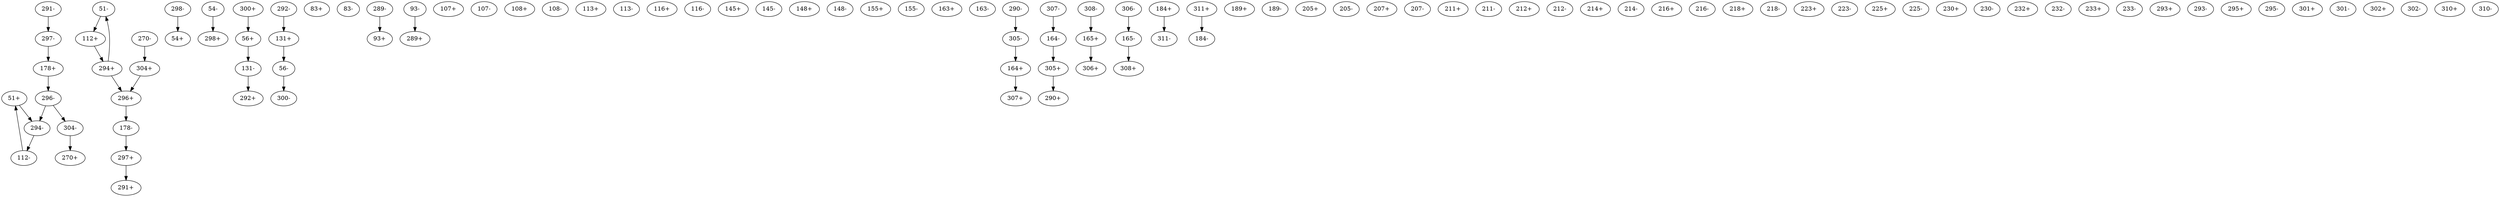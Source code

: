 digraph adj {
graph [k=96]
edge [d=-95]
"51+" [l=1668]
"51-" [l=1668]
"54+" [l=1042]
"54-" [l=1042]
"56+" [l=6500]
"56-" [l=6500]
"83+" [l=191]
"83-" [l=191]
"93+" [l=187]
"93-" [l=187]
"107+" [l=376]
"107-" [l=376]
"108+" [l=428]
"108-" [l=428]
"112+" [l=383]
"112-" [l=383]
"113+" [l=555]
"113-" [l=555]
"116+" [l=189]
"116-" [l=189]
"131+" [l=191]
"131-" [l=191]
"145+" [l=131]
"145-" [l=131]
"148+" [l=101]
"148-" [l=101]
"155+" [l=111]
"155-" [l=111]
"163+" [l=111]
"163-" [l=111]
"164+" [l=205]
"164-" [l=205]
"165+" [l=371]
"165-" [l=371]
"178+" [l=293]
"178-" [l=293]
"184+" [l=430]
"184-" [l=430]
"189+" [l=191]
"189-" [l=191]
"205+" [l=191]
"205-" [l=191]
"207+" [l=191]
"207-" [l=191]
"211+" [l=191]
"211-" [l=191]
"212+" [l=162]
"212-" [l=162]
"214+" [l=191]
"214-" [l=191]
"216+" [l=170]
"216-" [l=170]
"218+" [l=191]
"218-" [l=191]
"223+" [l=118]
"223-" [l=118]
"225+" [l=115]
"225-" [l=115]
"230+" [l=166]
"230-" [l=166]
"232+" [l=147]
"232-" [l=147]
"233+" [l=118]
"233-" [l=118]
"270+" [l=581]
"270-" [l=581]
"289+" [l=2217]
"289-" [l=2217]
"290+" [l=34280]
"290-" [l=34280]
"291+" [l=99204]
"291-" [l=99204]
"292+" [l=87471]
"292-" [l=87471]
"293+" [l=18941]
"293-" [l=18941]
"294+" [l=6145]
"294-" [l=6145]
"295+" [l=10630]
"295-" [l=10630]
"296+" [l=218121]
"296-" [l=218121]
"297+" [l=107409]
"297-" [l=107409]
"298+" [l=166697]
"298-" [l=166697]
"300+" [l=134947]
"300-" [l=134947]
"301+" [l=138522]
"301-" [l=138522]
"302+" [l=52942]
"302-" [l=52942]
"304+" [l=3462]
"304-" [l=3462]
"305+" [l=389988]
"305-" [l=389988]
"306+" [l=175275]
"306-" [l=175275]
"307+" [l=25350]
"307-" [l=25350]
"308+" [l=95164]
"308-" [l=95164]
"310+" [l=12062]
"310-" [l=12062]
"311+" [l=2178]
"311-" [l=2178]
"51+" -> "294-" [d=-1105 e=21.6 n=39]
"51-" -> "112+" [d=-101 e=12.9 n=110]
"54-" -> "298+" [d=74 e=28.1 n=23]
"56+" -> "131-" [d=-95 e=0.0 n=55]
"56-" -> "300-" [d=51 e=26.0 n=27]
"93-" -> "289+" [d=-95 e=0.0 n=166]
"112+" -> "294+" [d=-105 e=13.7 n=97]
"112-" -> "51+" [d=-101 e=12.9 n=110]
"131+" -> "56-" [d=-95 e=0.0 n=55]
"131-" -> "292+" [d=-95 e=0.0 n=35]
"164+" -> "307+" [d=-95 e=0.0 n=26]
"164-" -> "305+" [d=-95 e=0.0 n=32]
"165+" -> "306+" [d=-95 e=0.0 n=96]
"165-" -> "308+" [d=-95 e=0.0 n=141]
"178+" -> "296-" [d=-95 e=0.0 n=78]
"178-" -> "297+" [d=-24 e=14.2 n=90]
"184+" -> "311-" [d=38 e=14.7 n=84]
"270-" -> "304+" [d=-95 e=0.0 n=161]
"289-" -> "93+" [d=-95 e=0.0 n=166]
"290-" -> "305-" [d=-27 e=26.5 n=26]
"291-" -> "297-" [d=-8 e=21.6 n=39]
"292-" -> "131+" [d=-95 e=0.0 n=35]
"294+" -> "51-" [d=-1105 e=21.6 n=39]
"294+" -> "296+" [d=-1673 e=13.7 n=97]
"294-" -> "112-" [d=-105 e=13.7 n=97]
"296+" -> "178-" [d=-95 e=0.0 n=78]
"296-" -> "294-" [d=-1673 e=13.7 n=97]
"296-" -> "304-" [d=-131 e=11.1 n=147]
"297+" -> "291+" [d=-8 e=21.6 n=39]
"297-" -> "178+" [d=-24 e=14.2 n=90]
"298-" -> "54+" [d=74 e=28.1 n=23]
"300+" -> "56+" [d=51 e=26.0 n=27]
"304+" -> "296+" [d=-131 e=11.1 n=147]
"304-" -> "270+" [d=-95 e=0.0 n=161]
"305+" -> "290+" [d=-27 e=26.5 n=26]
"305-" -> "164+" [d=-95 e=0.0 n=32]
"306-" -> "165-" [d=-95 e=0.0 n=96]
"307-" -> "164-" [d=-95 e=0.0 n=26]
"308-" -> "165+" [d=-95 e=0.0 n=141]
"311+" -> "184-" [d=38 e=14.7 n=84]
}
